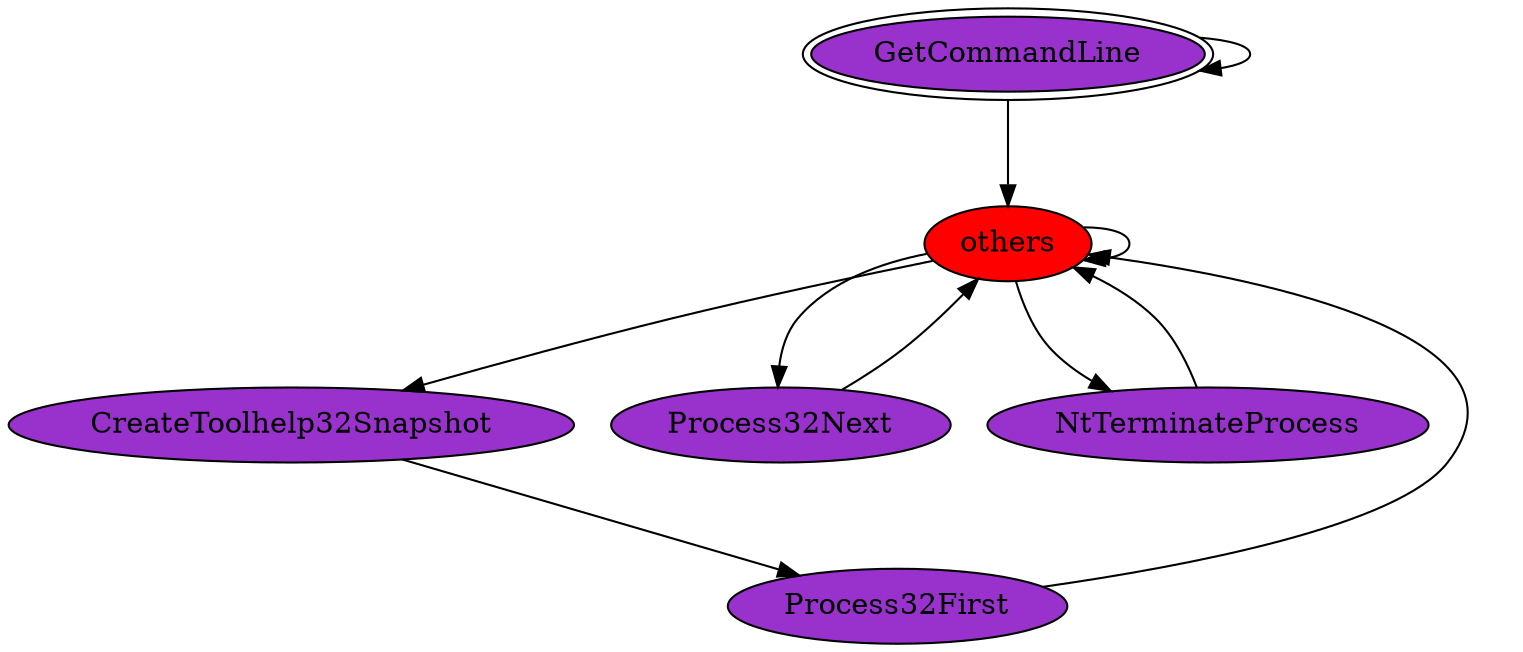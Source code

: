 digraph "./REPORTS/6173/API_PER_CATEGORY/CreateSnapshot_Iterate.exe_1772_Processes_API_per_Category_Transition_Matrix" {
	GetCommandLine [label=GetCommandLine fillcolor=darkorchid peripheries=2 style=filled]
	GetCommandLine -> GetCommandLine [label=0.5 fontcolor=white]
	others [label=others fillcolor=red style=filled]
	GetCommandLine -> others [label=0.5 fontcolor=white]
	others -> others [label=0.8781 fontcolor=white]
	CreateToolhelp32Snapshot [label=CreateToolhelp32Snapshot fillcolor=darkorchid style=filled]
	others -> CreateToolhelp32Snapshot [label=0.0014 fontcolor=white]
	Process32Next [label=Process32Next fillcolor=darkorchid style=filled]
	others -> Process32Next [label=0.1177 fontcolor=white]
	NtTerminateProcess [label=NtTerminateProcess fillcolor=darkorchid style=filled]
	others -> NtTerminateProcess [label=0.0028 fontcolor=white]
	Process32First [label=Process32First fillcolor=darkorchid style=filled]
	CreateToolhelp32Snapshot -> Process32First [label=1.0 fontcolor=white]
	Process32First -> others [label=1.0 fontcolor=white]
	Process32Next -> others [label=1.0 fontcolor=white]
	NtTerminateProcess -> others [label=1.0 fontcolor=white]
}
